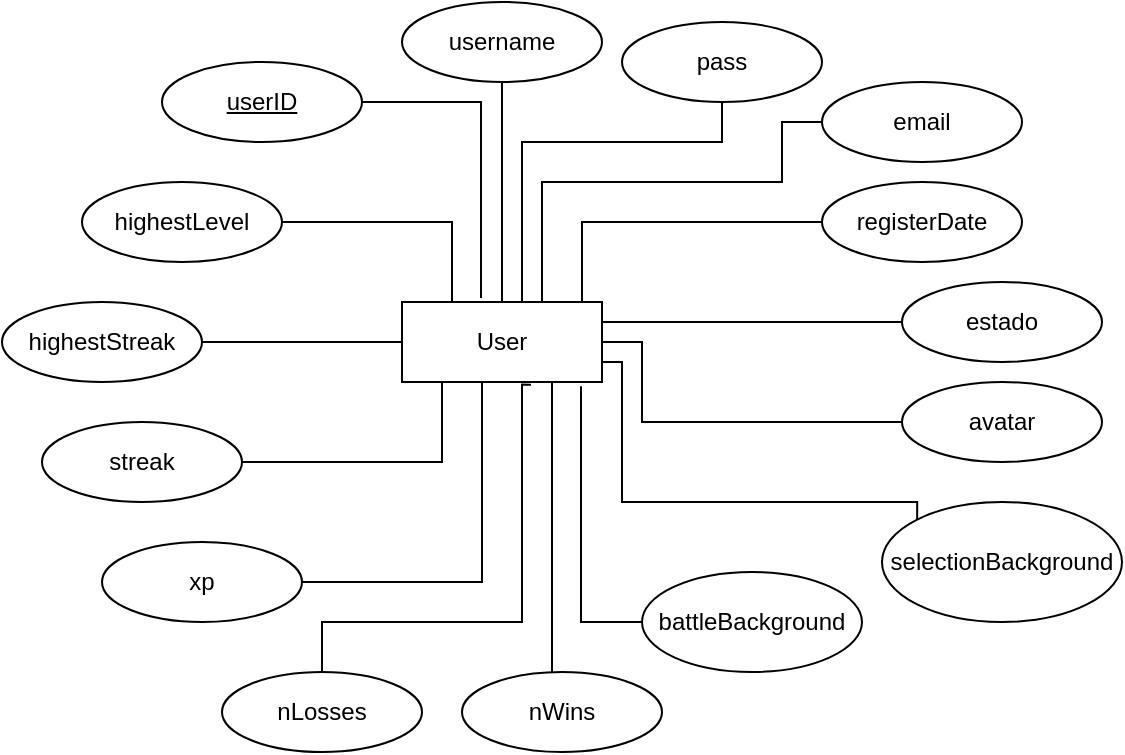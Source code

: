 <mxfile version="20.1.1" type="device"><diagram id="R2lEEEUBdFMjLlhIrx00" name="Page-1"><mxGraphModel dx="1108" dy="632" grid="1" gridSize="10" guides="1" tooltips="1" connect="1" arrows="1" fold="1" page="1" pageScale="1" pageWidth="850" pageHeight="1100" math="0" shadow="0" extFonts="Permanent Marker^https://fonts.googleapis.com/css?family=Permanent+Marker"><root><mxCell id="0"/><mxCell id="1" parent="0"/><mxCell id="EB2qB6GJ0s-ai99iMxUx-1" value="User" style="whiteSpace=wrap;html=1;align=center;" vertex="1" parent="1"><mxGeometry x="360" y="300" width="100" height="40" as="geometry"/></mxCell><mxCell id="EB2qB6GJ0s-ai99iMxUx-18" style="edgeStyle=orthogonalEdgeStyle;rounded=0;orthogonalLoop=1;jettySize=auto;html=1;endArrow=none;endFill=0;startArrow=none;" edge="1" parent="1" source="EB2qB6GJ0s-ai99iMxUx-4" target="EB2qB6GJ0s-ai99iMxUx-1"><mxGeometry relative="1" as="geometry"/></mxCell><mxCell id="EB2qB6GJ0s-ai99iMxUx-3" value="userID" style="ellipse;whiteSpace=wrap;html=1;align=center;fontStyle=4;" vertex="1" parent="1"><mxGeometry x="240" y="180" width="100" height="40" as="geometry"/></mxCell><mxCell id="EB2qB6GJ0s-ai99iMxUx-21" style="edgeStyle=orthogonalEdgeStyle;rounded=0;orthogonalLoop=1;jettySize=auto;html=1;endArrow=none;endFill=0;" edge="1" parent="1" source="EB2qB6GJ0s-ai99iMxUx-5" target="EB2qB6GJ0s-ai99iMxUx-1"><mxGeometry relative="1" as="geometry"><Array as="points"><mxPoint x="520" y="220"/><mxPoint x="420" y="220"/></Array></mxGeometry></mxCell><mxCell id="EB2qB6GJ0s-ai99iMxUx-5" value="pass" style="ellipse;whiteSpace=wrap;html=1;align=center;" vertex="1" parent="1"><mxGeometry x="470" y="160" width="100" height="40" as="geometry"/></mxCell><mxCell id="EB2qB6GJ0s-ai99iMxUx-24" style="edgeStyle=orthogonalEdgeStyle;rounded=0;orthogonalLoop=1;jettySize=auto;html=1;endArrow=none;endFill=0;exitX=0;exitY=0.5;exitDx=0;exitDy=0;" edge="1" parent="1" source="EB2qB6GJ0s-ai99iMxUx-6"><mxGeometry relative="1" as="geometry"><mxPoint x="435" y="300" as="targetPoint"/><Array as="points"><mxPoint x="450" y="260"/><mxPoint x="450" y="300"/></Array></mxGeometry></mxCell><mxCell id="EB2qB6GJ0s-ai99iMxUx-6" value="registerDate" style="ellipse;whiteSpace=wrap;html=1;align=center;" vertex="1" parent="1"><mxGeometry x="570" y="240" width="100" height="40" as="geometry"/></mxCell><mxCell id="EB2qB6GJ0s-ai99iMxUx-31" style="edgeStyle=orthogonalEdgeStyle;rounded=0;orthogonalLoop=1;jettySize=auto;html=1;endArrow=none;endFill=0;entryX=0.6;entryY=1;entryDx=0;entryDy=0;entryPerimeter=0;" edge="1" parent="1" source="EB2qB6GJ0s-ai99iMxUx-7" target="EB2qB6GJ0s-ai99iMxUx-1"><mxGeometry relative="1" as="geometry"><Array as="points"><mxPoint x="400" y="440"/><mxPoint x="400" y="340"/></Array></mxGeometry></mxCell><mxCell id="EB2qB6GJ0s-ai99iMxUx-7" value="xp" style="ellipse;whiteSpace=wrap;html=1;align=center;" vertex="1" parent="1"><mxGeometry x="210" y="420" width="100" height="40" as="geometry"/></mxCell><mxCell id="EB2qB6GJ0s-ai99iMxUx-26" style="edgeStyle=orthogonalEdgeStyle;rounded=0;orthogonalLoop=1;jettySize=auto;html=1;endArrow=none;endFill=0;" edge="1" parent="1" source="EB2qB6GJ0s-ai99iMxUx-8" target="EB2qB6GJ0s-ai99iMxUx-1"><mxGeometry relative="1" as="geometry"><Array as="points"><mxPoint x="480" y="360"/><mxPoint x="480" y="320"/></Array></mxGeometry></mxCell><mxCell id="EB2qB6GJ0s-ai99iMxUx-8" value="avatar" style="ellipse;whiteSpace=wrap;html=1;align=center;" vertex="1" parent="1"><mxGeometry x="610" y="340" width="100" height="40" as="geometry"/></mxCell><mxCell id="EB2qB6GJ0s-ai99iMxUx-23" style="edgeStyle=orthogonalEdgeStyle;rounded=0;orthogonalLoop=1;jettySize=auto;html=1;endArrow=none;endFill=0;exitX=0;exitY=0.5;exitDx=0;exitDy=0;" edge="1" parent="1" source="EB2qB6GJ0s-ai99iMxUx-9"><mxGeometry relative="1" as="geometry"><mxPoint x="560" y="210" as="sourcePoint"/><mxPoint x="430" y="300" as="targetPoint"/><Array as="points"><mxPoint x="550" y="210"/><mxPoint x="550" y="240"/><mxPoint x="430" y="240"/></Array></mxGeometry></mxCell><mxCell id="EB2qB6GJ0s-ai99iMxUx-9" value="email" style="ellipse;whiteSpace=wrap;html=1;align=center;" vertex="1" parent="1"><mxGeometry x="570" y="190" width="100" height="40" as="geometry"/></mxCell><mxCell id="EB2qB6GJ0s-ai99iMxUx-29" style="edgeStyle=orthogonalEdgeStyle;rounded=0;orthogonalLoop=1;jettySize=auto;html=1;endArrow=none;endFill=0;entryX=0.75;entryY=1;entryDx=0;entryDy=0;" edge="1" parent="1" source="EB2qB6GJ0s-ai99iMxUx-10" target="EB2qB6GJ0s-ai99iMxUx-1"><mxGeometry relative="1" as="geometry"><Array as="points"><mxPoint x="435" y="440"/><mxPoint x="435" y="440"/></Array></mxGeometry></mxCell><mxCell id="EB2qB6GJ0s-ai99iMxUx-10" value="nWins" style="ellipse;whiteSpace=wrap;html=1;align=center;" vertex="1" parent="1"><mxGeometry x="390" y="485" width="100" height="40" as="geometry"/></mxCell><mxCell id="EB2qB6GJ0s-ai99iMxUx-30" style="edgeStyle=orthogonalEdgeStyle;rounded=0;orthogonalLoop=1;jettySize=auto;html=1;endArrow=none;endFill=0;entryX=0.645;entryY=1.033;entryDx=0;entryDy=0;entryPerimeter=0;" edge="1" parent="1" source="EB2qB6GJ0s-ai99iMxUx-11" target="EB2qB6GJ0s-ai99iMxUx-1"><mxGeometry relative="1" as="geometry"><Array as="points"><mxPoint x="320" y="460"/><mxPoint x="420" y="460"/><mxPoint x="420" y="341"/></Array></mxGeometry></mxCell><mxCell id="EB2qB6GJ0s-ai99iMxUx-11" value="nLosses" style="ellipse;whiteSpace=wrap;html=1;align=center;" vertex="1" parent="1"><mxGeometry x="270" y="485" width="100" height="40" as="geometry"/></mxCell><mxCell id="EB2qB6GJ0s-ai99iMxUx-27" style="edgeStyle=orthogonalEdgeStyle;rounded=0;orthogonalLoop=1;jettySize=auto;html=1;endArrow=none;endFill=0;exitX=0;exitY=0;exitDx=0;exitDy=0;entryX=1;entryY=0.75;entryDx=0;entryDy=0;" edge="1" parent="1" source="EB2qB6GJ0s-ai99iMxUx-12" target="EB2qB6GJ0s-ai99iMxUx-1"><mxGeometry relative="1" as="geometry"><Array as="points"><mxPoint x="618" y="400"/><mxPoint x="470" y="400"/><mxPoint x="470" y="330"/></Array></mxGeometry></mxCell><mxCell id="EB2qB6GJ0s-ai99iMxUx-12" value="selectionBackground" style="ellipse;whiteSpace=wrap;html=1;align=center;" vertex="1" parent="1"><mxGeometry x="600" y="400" width="120" height="60" as="geometry"/></mxCell><mxCell id="EB2qB6GJ0s-ai99iMxUx-28" style="edgeStyle=orthogonalEdgeStyle;rounded=0;orthogonalLoop=1;jettySize=auto;html=1;endArrow=none;endFill=0;entryX=0.895;entryY=1.054;entryDx=0;entryDy=0;entryPerimeter=0;" edge="1" parent="1" source="EB2qB6GJ0s-ai99iMxUx-13" target="EB2qB6GJ0s-ai99iMxUx-1"><mxGeometry relative="1" as="geometry"/></mxCell><mxCell id="EB2qB6GJ0s-ai99iMxUx-13" value="battleBackground" style="ellipse;whiteSpace=wrap;html=1;align=center;" vertex="1" parent="1"><mxGeometry x="480" y="435" width="110" height="50" as="geometry"/></mxCell><mxCell id="EB2qB6GJ0s-ai99iMxUx-33" style="edgeStyle=orthogonalEdgeStyle;rounded=0;orthogonalLoop=1;jettySize=auto;html=1;endArrow=none;endFill=0;" edge="1" parent="1" source="EB2qB6GJ0s-ai99iMxUx-14" target="EB2qB6GJ0s-ai99iMxUx-1"><mxGeometry relative="1" as="geometry"><Array as="points"><mxPoint x="380" y="380"/></Array></mxGeometry></mxCell><mxCell id="EB2qB6GJ0s-ai99iMxUx-14" value="streak" style="ellipse;whiteSpace=wrap;html=1;align=center;" vertex="1" parent="1"><mxGeometry x="180" y="360" width="100" height="40" as="geometry"/></mxCell><mxCell id="EB2qB6GJ0s-ai99iMxUx-32" style="edgeStyle=orthogonalEdgeStyle;rounded=0;orthogonalLoop=1;jettySize=auto;html=1;endArrow=none;endFill=0;" edge="1" parent="1" source="EB2qB6GJ0s-ai99iMxUx-15" target="EB2qB6GJ0s-ai99iMxUx-1"><mxGeometry relative="1" as="geometry"/></mxCell><mxCell id="EB2qB6GJ0s-ai99iMxUx-15" value="highestStreak" style="ellipse;whiteSpace=wrap;html=1;align=center;" vertex="1" parent="1"><mxGeometry x="160" y="300" width="100" height="40" as="geometry"/></mxCell><mxCell id="EB2qB6GJ0s-ai99iMxUx-34" style="edgeStyle=orthogonalEdgeStyle;rounded=0;orthogonalLoop=1;jettySize=auto;html=1;endArrow=none;endFill=0;entryX=0.25;entryY=0;entryDx=0;entryDy=0;" edge="1" parent="1" source="EB2qB6GJ0s-ai99iMxUx-16" target="EB2qB6GJ0s-ai99iMxUx-1"><mxGeometry relative="1" as="geometry"/></mxCell><mxCell id="EB2qB6GJ0s-ai99iMxUx-16" value="highestLevel" style="ellipse;whiteSpace=wrap;html=1;align=center;" vertex="1" parent="1"><mxGeometry x="200" y="240" width="100" height="40" as="geometry"/></mxCell><mxCell id="EB2qB6GJ0s-ai99iMxUx-25" style="edgeStyle=orthogonalEdgeStyle;rounded=0;orthogonalLoop=1;jettySize=auto;html=1;endArrow=none;endFill=0;entryX=1;entryY=0.25;entryDx=0;entryDy=0;" edge="1" parent="1" source="EB2qB6GJ0s-ai99iMxUx-17" target="EB2qB6GJ0s-ai99iMxUx-1"><mxGeometry relative="1" as="geometry"/></mxCell><mxCell id="EB2qB6GJ0s-ai99iMxUx-17" value="estado" style="ellipse;whiteSpace=wrap;html=1;align=center;" vertex="1" parent="1"><mxGeometry x="610" y="290" width="100" height="40" as="geometry"/></mxCell><mxCell id="EB2qB6GJ0s-ai99iMxUx-4" value="username" style="ellipse;whiteSpace=wrap;html=1;align=center;" vertex="1" parent="1"><mxGeometry x="360" y="150" width="100" height="40" as="geometry"/></mxCell><mxCell id="EB2qB6GJ0s-ai99iMxUx-35" value="" style="edgeStyle=orthogonalEdgeStyle;rounded=0;orthogonalLoop=1;jettySize=auto;html=1;endArrow=none;endFill=0;entryX=0.395;entryY=-0.05;entryDx=0;entryDy=0;entryPerimeter=0;exitX=1;exitY=0.5;exitDx=0;exitDy=0;" edge="1" parent="1" source="EB2qB6GJ0s-ai99iMxUx-3" target="EB2qB6GJ0s-ai99iMxUx-1"><mxGeometry relative="1" as="geometry"><mxPoint x="300" y="180" as="sourcePoint"/><mxPoint x="410" y="300" as="targetPoint"/><Array as="points"><mxPoint x="400" y="200"/></Array></mxGeometry></mxCell></root></mxGraphModel></diagram></mxfile>